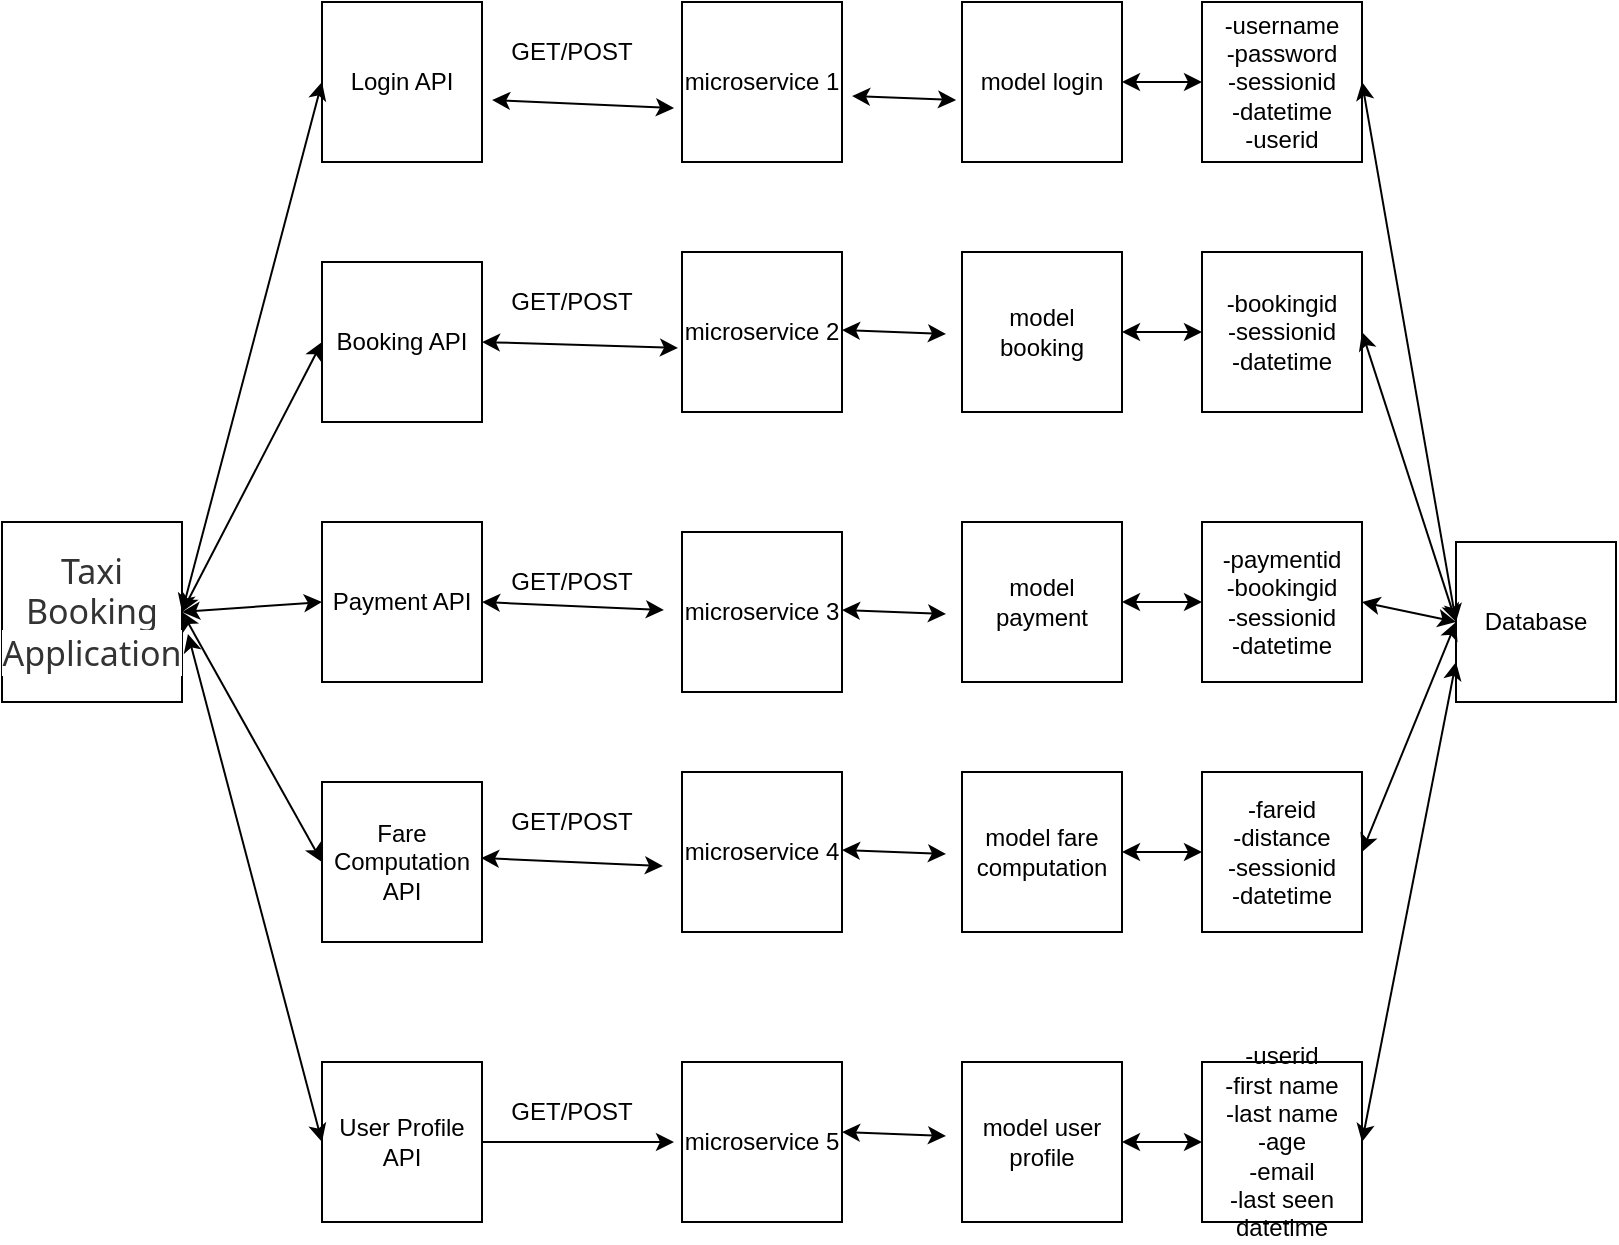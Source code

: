 <mxfile version="15.1.4" type="github">
  <diagram id="ttg2duOYvJFA7XfT8l74" name="Page-1">
    <mxGraphModel dx="946" dy="560" grid="1" gridSize="10" guides="1" tooltips="1" connect="1" arrows="1" fold="1" page="1" pageScale="1" pageWidth="827" pageHeight="1169" math="0" shadow="0">
      <root>
        <mxCell id="0" />
        <mxCell id="1" parent="0" />
        <mxCell id="DGDwppLJeXAfCGHZOQnD-1" value="Login API" style="whiteSpace=wrap;html=1;aspect=fixed;" vertex="1" parent="1">
          <mxGeometry x="180" y="55" width="80" height="80" as="geometry" />
        </mxCell>
        <mxCell id="DGDwppLJeXAfCGHZOQnD-2" value="Booking API" style="whiteSpace=wrap;html=1;aspect=fixed;" vertex="1" parent="1">
          <mxGeometry x="180" y="185" width="80" height="80" as="geometry" />
        </mxCell>
        <mxCell id="DGDwppLJeXAfCGHZOQnD-3" value="Payment API" style="whiteSpace=wrap;html=1;aspect=fixed;" vertex="1" parent="1">
          <mxGeometry x="180" y="315" width="80" height="80" as="geometry" />
        </mxCell>
        <mxCell id="DGDwppLJeXAfCGHZOQnD-4" value="Fare Computation API" style="whiteSpace=wrap;html=1;aspect=fixed;" vertex="1" parent="1">
          <mxGeometry x="180" y="445" width="80" height="80" as="geometry" />
        </mxCell>
        <mxCell id="DGDwppLJeXAfCGHZOQnD-5" value="User Profile API" style="whiteSpace=wrap;html=1;aspect=fixed;" vertex="1" parent="1">
          <mxGeometry x="180" y="585" width="80" height="80" as="geometry" />
        </mxCell>
        <mxCell id="DGDwppLJeXAfCGHZOQnD-6" value="&lt;span style=&quot;color: rgb(51 , 51 , 51) ; font-family: &amp;#34;segoe ui&amp;#34; , &amp;#34;segoe wp&amp;#34; , &amp;#34;tahoma&amp;#34; , &amp;#34;arial&amp;#34; , sans-serif ; font-size: 17px ; background-color: rgb(255 , 255 , 255)&quot;&gt;Taxi Booking Application&lt;/span&gt;" style="whiteSpace=wrap;html=1;aspect=fixed;" vertex="1" parent="1">
          <mxGeometry x="20" y="315" width="90" height="90" as="geometry" />
        </mxCell>
        <mxCell id="DGDwppLJeXAfCGHZOQnD-8" value="microservice 1" style="whiteSpace=wrap;html=1;aspect=fixed;" vertex="1" parent="1">
          <mxGeometry x="360" y="55" width="80" height="80" as="geometry" />
        </mxCell>
        <mxCell id="DGDwppLJeXAfCGHZOQnD-10" value="GET/POST" style="text;html=1;strokeColor=none;fillColor=none;align=center;verticalAlign=middle;whiteSpace=wrap;rounded=0;" vertex="1" parent="1">
          <mxGeometry x="270" y="70" width="70" height="20" as="geometry" />
        </mxCell>
        <mxCell id="DGDwppLJeXAfCGHZOQnD-13" value="" style="endArrow=classic;startArrow=classic;html=1;entryX=0;entryY=0.5;entryDx=0;entryDy=0;" edge="1" parent="1" target="DGDwppLJeXAfCGHZOQnD-1">
          <mxGeometry width="50" height="50" relative="1" as="geometry">
            <mxPoint x="110" y="360" as="sourcePoint" />
            <mxPoint x="440" y="210" as="targetPoint" />
          </mxGeometry>
        </mxCell>
        <mxCell id="DGDwppLJeXAfCGHZOQnD-14" value="" style="endArrow=classic;startArrow=classic;html=1;entryX=0;entryY=0.5;entryDx=0;entryDy=0;" edge="1" parent="1" target="DGDwppLJeXAfCGHZOQnD-2">
          <mxGeometry width="50" height="50" relative="1" as="geometry">
            <mxPoint x="110" y="360" as="sourcePoint" />
            <mxPoint x="440" y="310" as="targetPoint" />
          </mxGeometry>
        </mxCell>
        <mxCell id="DGDwppLJeXAfCGHZOQnD-15" value="" style="endArrow=classic;startArrow=classic;html=1;entryX=0;entryY=0.5;entryDx=0;entryDy=0;" edge="1" parent="1" target="DGDwppLJeXAfCGHZOQnD-3">
          <mxGeometry width="50" height="50" relative="1" as="geometry">
            <mxPoint x="110" y="360" as="sourcePoint" />
            <mxPoint x="440" y="400" as="targetPoint" />
          </mxGeometry>
        </mxCell>
        <mxCell id="DGDwppLJeXAfCGHZOQnD-16" value="" style="endArrow=classic;startArrow=classic;html=1;entryX=0;entryY=0.5;entryDx=0;entryDy=0;" edge="1" parent="1" target="DGDwppLJeXAfCGHZOQnD-4">
          <mxGeometry width="50" height="50" relative="1" as="geometry">
            <mxPoint x="110" y="360" as="sourcePoint" />
            <mxPoint x="440" y="400" as="targetPoint" />
          </mxGeometry>
        </mxCell>
        <mxCell id="DGDwppLJeXAfCGHZOQnD-17" value="" style="endArrow=classic;startArrow=classic;html=1;exitX=1.033;exitY=0.622;exitDx=0;exitDy=0;exitPerimeter=0;entryX=0;entryY=0.5;entryDx=0;entryDy=0;" edge="1" parent="1" source="DGDwppLJeXAfCGHZOQnD-6" target="DGDwppLJeXAfCGHZOQnD-5">
          <mxGeometry width="50" height="50" relative="1" as="geometry">
            <mxPoint x="390" y="450" as="sourcePoint" />
            <mxPoint x="440" y="400" as="targetPoint" />
          </mxGeometry>
        </mxCell>
        <mxCell id="DGDwppLJeXAfCGHZOQnD-20" value="microservice 2" style="whiteSpace=wrap;html=1;aspect=fixed;" vertex="1" parent="1">
          <mxGeometry x="360" y="180" width="80" height="80" as="geometry" />
        </mxCell>
        <mxCell id="DGDwppLJeXAfCGHZOQnD-22" value="GET/POST" style="text;html=1;strokeColor=none;fillColor=none;align=center;verticalAlign=middle;whiteSpace=wrap;rounded=0;" vertex="1" parent="1">
          <mxGeometry x="270" y="195" width="70" height="20" as="geometry" />
        </mxCell>
        <mxCell id="DGDwppLJeXAfCGHZOQnD-23" value="microservice 3" style="whiteSpace=wrap;html=1;aspect=fixed;" vertex="1" parent="1">
          <mxGeometry x="360" y="320" width="80" height="80" as="geometry" />
        </mxCell>
        <mxCell id="DGDwppLJeXAfCGHZOQnD-25" value="GET/POST" style="text;html=1;strokeColor=none;fillColor=none;align=center;verticalAlign=middle;whiteSpace=wrap;rounded=0;" vertex="1" parent="1">
          <mxGeometry x="270" y="335" width="70" height="20" as="geometry" />
        </mxCell>
        <mxCell id="DGDwppLJeXAfCGHZOQnD-26" value="microservice 4" style="whiteSpace=wrap;html=1;aspect=fixed;" vertex="1" parent="1">
          <mxGeometry x="360" y="440" width="80" height="80" as="geometry" />
        </mxCell>
        <mxCell id="DGDwppLJeXAfCGHZOQnD-28" value="GET/POST" style="text;html=1;strokeColor=none;fillColor=none;align=center;verticalAlign=middle;whiteSpace=wrap;rounded=0;" vertex="1" parent="1">
          <mxGeometry x="270" y="455" width="70" height="20" as="geometry" />
        </mxCell>
        <mxCell id="DGDwppLJeXAfCGHZOQnD-29" value="microservice 5" style="whiteSpace=wrap;html=1;aspect=fixed;" vertex="1" parent="1">
          <mxGeometry x="360" y="585" width="80" height="80" as="geometry" />
        </mxCell>
        <mxCell id="DGDwppLJeXAfCGHZOQnD-30" value="" style="endArrow=classic;html=1;exitX=1;exitY=0.5;exitDx=0;exitDy=0;" edge="1" parent="1">
          <mxGeometry width="50" height="50" relative="1" as="geometry">
            <mxPoint x="260" y="625" as="sourcePoint" />
            <mxPoint x="356" y="625" as="targetPoint" />
          </mxGeometry>
        </mxCell>
        <mxCell id="DGDwppLJeXAfCGHZOQnD-31" value="GET/POST" style="text;html=1;strokeColor=none;fillColor=none;align=center;verticalAlign=middle;whiteSpace=wrap;rounded=0;" vertex="1" parent="1">
          <mxGeometry x="270" y="600" width="70" height="20" as="geometry" />
        </mxCell>
        <mxCell id="DGDwppLJeXAfCGHZOQnD-32" value="" style="endArrow=classic;startArrow=classic;html=1;exitX=1;exitY=0.5;exitDx=0;exitDy=0;entryX=-0.025;entryY=0.6;entryDx=0;entryDy=0;entryPerimeter=0;" edge="1" parent="1" source="DGDwppLJeXAfCGHZOQnD-2" target="DGDwppLJeXAfCGHZOQnD-20">
          <mxGeometry width="50" height="50" relative="1" as="geometry">
            <mxPoint x="390" y="310" as="sourcePoint" />
            <mxPoint x="440" y="260" as="targetPoint" />
          </mxGeometry>
        </mxCell>
        <mxCell id="DGDwppLJeXAfCGHZOQnD-33" value="" style="endArrow=classic;startArrow=classic;html=1;exitX=1.063;exitY=0.613;exitDx=0;exitDy=0;exitPerimeter=0;entryX=-0.05;entryY=0.663;entryDx=0;entryDy=0;entryPerimeter=0;" edge="1" parent="1" source="DGDwppLJeXAfCGHZOQnD-1" target="DGDwppLJeXAfCGHZOQnD-8">
          <mxGeometry width="50" height="50" relative="1" as="geometry">
            <mxPoint x="390" y="310" as="sourcePoint" />
            <mxPoint x="440" y="260" as="targetPoint" />
          </mxGeometry>
        </mxCell>
        <mxCell id="DGDwppLJeXAfCGHZOQnD-34" value="" style="endArrow=classic;startArrow=classic;html=1;exitX=1.063;exitY=0.613;exitDx=0;exitDy=0;exitPerimeter=0;entryX=-0.05;entryY=0.663;entryDx=0;entryDy=0;entryPerimeter=0;" edge="1" parent="1">
          <mxGeometry width="50" height="50" relative="1" as="geometry">
            <mxPoint x="260.0" y="355" as="sourcePoint" />
            <mxPoint x="350.96" y="359" as="targetPoint" />
          </mxGeometry>
        </mxCell>
        <mxCell id="DGDwppLJeXAfCGHZOQnD-36" value="" style="endArrow=classic;startArrow=classic;html=1;exitX=1.063;exitY=0.613;exitDx=0;exitDy=0;exitPerimeter=0;entryX=-0.05;entryY=0.663;entryDx=0;entryDy=0;entryPerimeter=0;" edge="1" parent="1">
          <mxGeometry width="50" height="50" relative="1" as="geometry">
            <mxPoint x="259.52" y="483.0" as="sourcePoint" />
            <mxPoint x="350.48" y="487.0" as="targetPoint" />
          </mxGeometry>
        </mxCell>
        <mxCell id="DGDwppLJeXAfCGHZOQnD-37" value="model login" style="whiteSpace=wrap;html=1;aspect=fixed;" vertex="1" parent="1">
          <mxGeometry x="500" y="55" width="80" height="80" as="geometry" />
        </mxCell>
        <mxCell id="DGDwppLJeXAfCGHZOQnD-38" value="model booking" style="whiteSpace=wrap;html=1;aspect=fixed;" vertex="1" parent="1">
          <mxGeometry x="500" y="180" width="80" height="80" as="geometry" />
        </mxCell>
        <mxCell id="DGDwppLJeXAfCGHZOQnD-39" value="model payment" style="whiteSpace=wrap;html=1;aspect=fixed;" vertex="1" parent="1">
          <mxGeometry x="500" y="315" width="80" height="80" as="geometry" />
        </mxCell>
        <mxCell id="DGDwppLJeXAfCGHZOQnD-40" value="model fare computation" style="whiteSpace=wrap;html=1;aspect=fixed;" vertex="1" parent="1">
          <mxGeometry x="500" y="440" width="80" height="80" as="geometry" />
        </mxCell>
        <mxCell id="DGDwppLJeXAfCGHZOQnD-41" value="model user profile" style="whiteSpace=wrap;html=1;aspect=fixed;" vertex="1" parent="1">
          <mxGeometry x="500" y="585" width="80" height="80" as="geometry" />
        </mxCell>
        <mxCell id="DGDwppLJeXAfCGHZOQnD-42" value="-username&lt;br&gt;-password&lt;br&gt;-sessionid&lt;br&gt;-datetime&lt;br&gt;-userid" style="whiteSpace=wrap;html=1;aspect=fixed;" vertex="1" parent="1">
          <mxGeometry x="620" y="55" width="80" height="80" as="geometry" />
        </mxCell>
        <mxCell id="DGDwppLJeXAfCGHZOQnD-43" value="Database" style="whiteSpace=wrap;html=1;aspect=fixed;" vertex="1" parent="1">
          <mxGeometry x="747" y="325" width="80" height="80" as="geometry" />
        </mxCell>
        <mxCell id="DGDwppLJeXAfCGHZOQnD-44" value="" style="endArrow=classic;startArrow=classic;html=1;exitX=1.063;exitY=0.588;exitDx=0;exitDy=0;exitPerimeter=0;entryX=-0.037;entryY=0.613;entryDx=0;entryDy=0;entryPerimeter=0;" edge="1" parent="1" source="DGDwppLJeXAfCGHZOQnD-8" target="DGDwppLJeXAfCGHZOQnD-37">
          <mxGeometry width="50" height="50" relative="1" as="geometry">
            <mxPoint x="480" y="290" as="sourcePoint" />
            <mxPoint x="530" y="240" as="targetPoint" />
          </mxGeometry>
        </mxCell>
        <mxCell id="DGDwppLJeXAfCGHZOQnD-45" value="" style="endArrow=classic;startArrow=classic;html=1;exitX=1.063;exitY=0.588;exitDx=0;exitDy=0;exitPerimeter=0;entryX=-0.037;entryY=0.613;entryDx=0;entryDy=0;entryPerimeter=0;" edge="1" parent="1">
          <mxGeometry width="50" height="50" relative="1" as="geometry">
            <mxPoint x="440.0" y="219.0" as="sourcePoint" />
            <mxPoint x="492.0" y="221.0" as="targetPoint" />
          </mxGeometry>
        </mxCell>
        <mxCell id="DGDwppLJeXAfCGHZOQnD-46" value="" style="endArrow=classic;startArrow=classic;html=1;exitX=1.063;exitY=0.588;exitDx=0;exitDy=0;exitPerimeter=0;entryX=-0.037;entryY=0.613;entryDx=0;entryDy=0;entryPerimeter=0;" edge="1" parent="1">
          <mxGeometry width="50" height="50" relative="1" as="geometry">
            <mxPoint x="440.0" y="359" as="sourcePoint" />
            <mxPoint x="492.0" y="361" as="targetPoint" />
          </mxGeometry>
        </mxCell>
        <mxCell id="DGDwppLJeXAfCGHZOQnD-47" value="" style="endArrow=classic;startArrow=classic;html=1;exitX=1.063;exitY=0.588;exitDx=0;exitDy=0;exitPerimeter=0;entryX=-0.037;entryY=0.613;entryDx=0;entryDy=0;entryPerimeter=0;" edge="1" parent="1">
          <mxGeometry width="50" height="50" relative="1" as="geometry">
            <mxPoint x="440.0" y="479.0" as="sourcePoint" />
            <mxPoint x="492.0" y="481.0" as="targetPoint" />
          </mxGeometry>
        </mxCell>
        <mxCell id="DGDwppLJeXAfCGHZOQnD-48" value="" style="endArrow=classic;startArrow=classic;html=1;exitX=1;exitY=0.5;exitDx=0;exitDy=0;entryX=0;entryY=0.5;entryDx=0;entryDy=0;" edge="1" parent="1" source="DGDwppLJeXAfCGHZOQnD-37" target="DGDwppLJeXAfCGHZOQnD-42">
          <mxGeometry width="50" height="50" relative="1" as="geometry">
            <mxPoint x="480" y="290" as="sourcePoint" />
            <mxPoint x="530" y="240" as="targetPoint" />
          </mxGeometry>
        </mxCell>
        <mxCell id="DGDwppLJeXAfCGHZOQnD-49" value="-bookingid&lt;br&gt;-sessionid&lt;br&gt;-datetime" style="whiteSpace=wrap;html=1;aspect=fixed;" vertex="1" parent="1">
          <mxGeometry x="620" y="180" width="80" height="80" as="geometry" />
        </mxCell>
        <mxCell id="DGDwppLJeXAfCGHZOQnD-50" value="" style="endArrow=classic;startArrow=classic;html=1;exitX=1;exitY=0.5;exitDx=0;exitDy=0;entryX=0;entryY=0.5;entryDx=0;entryDy=0;" edge="1" parent="1" target="DGDwppLJeXAfCGHZOQnD-49">
          <mxGeometry width="50" height="50" relative="1" as="geometry">
            <mxPoint x="580" y="220" as="sourcePoint" />
            <mxPoint x="530" y="365" as="targetPoint" />
          </mxGeometry>
        </mxCell>
        <mxCell id="DGDwppLJeXAfCGHZOQnD-51" value="-paymentid&lt;br&gt;-bookingid&lt;br&gt;-sessionid&lt;br&gt;-datetime" style="whiteSpace=wrap;html=1;aspect=fixed;" vertex="1" parent="1">
          <mxGeometry x="620" y="315" width="80" height="80" as="geometry" />
        </mxCell>
        <mxCell id="DGDwppLJeXAfCGHZOQnD-52" value="" style="endArrow=classic;startArrow=classic;html=1;exitX=1;exitY=0.5;exitDx=0;exitDy=0;entryX=0;entryY=0.5;entryDx=0;entryDy=0;" edge="1" parent="1" target="DGDwppLJeXAfCGHZOQnD-51">
          <mxGeometry width="50" height="50" relative="1" as="geometry">
            <mxPoint x="580" y="355" as="sourcePoint" />
            <mxPoint x="530" y="500" as="targetPoint" />
          </mxGeometry>
        </mxCell>
        <mxCell id="DGDwppLJeXAfCGHZOQnD-53" value="-fareid&lt;br&gt;-distance&lt;br&gt;-sessionid&lt;br&gt;-datetime" style="whiteSpace=wrap;html=1;aspect=fixed;" vertex="1" parent="1">
          <mxGeometry x="620" y="440" width="80" height="80" as="geometry" />
        </mxCell>
        <mxCell id="DGDwppLJeXAfCGHZOQnD-54" value="" style="endArrow=classic;startArrow=classic;html=1;exitX=1;exitY=0.5;exitDx=0;exitDy=0;entryX=0;entryY=0.5;entryDx=0;entryDy=0;" edge="1" parent="1" target="DGDwppLJeXAfCGHZOQnD-53">
          <mxGeometry width="50" height="50" relative="1" as="geometry">
            <mxPoint x="580" y="480" as="sourcePoint" />
            <mxPoint x="530" y="625" as="targetPoint" />
          </mxGeometry>
        </mxCell>
        <mxCell id="DGDwppLJeXAfCGHZOQnD-55" value="-userid&lt;br&gt;-first name&lt;br&gt;-last name&lt;br&gt;-age&lt;br&gt;-email&lt;br&gt;-last seen datetime" style="whiteSpace=wrap;html=1;aspect=fixed;" vertex="1" parent="1">
          <mxGeometry x="620" y="585" width="80" height="80" as="geometry" />
        </mxCell>
        <mxCell id="DGDwppLJeXAfCGHZOQnD-56" value="" style="endArrow=classic;startArrow=classic;html=1;exitX=1;exitY=0.5;exitDx=0;exitDy=0;entryX=0;entryY=0.5;entryDx=0;entryDy=0;" edge="1" parent="1" target="DGDwppLJeXAfCGHZOQnD-55">
          <mxGeometry width="50" height="50" relative="1" as="geometry">
            <mxPoint x="580" y="625" as="sourcePoint" />
            <mxPoint x="530" y="770" as="targetPoint" />
          </mxGeometry>
        </mxCell>
        <mxCell id="DGDwppLJeXAfCGHZOQnD-57" value="" style="endArrow=classic;startArrow=classic;html=1;exitX=1.063;exitY=0.588;exitDx=0;exitDy=0;exitPerimeter=0;entryX=-0.037;entryY=0.613;entryDx=0;entryDy=0;entryPerimeter=0;" edge="1" parent="1">
          <mxGeometry width="50" height="50" relative="1" as="geometry">
            <mxPoint x="440" y="620" as="sourcePoint" />
            <mxPoint x="492" y="622" as="targetPoint" />
          </mxGeometry>
        </mxCell>
        <mxCell id="DGDwppLJeXAfCGHZOQnD-58" value="" style="endArrow=classic;startArrow=classic;html=1;entryX=0;entryY=0.5;entryDx=0;entryDy=0;" edge="1" parent="1" target="DGDwppLJeXAfCGHZOQnD-43">
          <mxGeometry width="50" height="50" relative="1" as="geometry">
            <mxPoint x="700" y="95" as="sourcePoint" />
            <mxPoint x="530" y="340" as="targetPoint" />
          </mxGeometry>
        </mxCell>
        <mxCell id="DGDwppLJeXAfCGHZOQnD-59" value="" style="endArrow=classic;startArrow=classic;html=1;entryX=0;entryY=0.5;entryDx=0;entryDy=0;exitX=1;exitY=0.5;exitDx=0;exitDy=0;" edge="1" parent="1" source="DGDwppLJeXAfCGHZOQnD-49" target="DGDwppLJeXAfCGHZOQnD-43">
          <mxGeometry width="50" height="50" relative="1" as="geometry">
            <mxPoint x="710" y="105" as="sourcePoint" />
            <mxPoint x="757" y="375" as="targetPoint" />
          </mxGeometry>
        </mxCell>
        <mxCell id="DGDwppLJeXAfCGHZOQnD-60" value="" style="endArrow=classic;startArrow=classic;html=1;entryX=0;entryY=0.5;entryDx=0;entryDy=0;exitX=1;exitY=0.5;exitDx=0;exitDy=0;" edge="1" parent="1" source="DGDwppLJeXAfCGHZOQnD-51" target="DGDwppLJeXAfCGHZOQnD-43">
          <mxGeometry width="50" height="50" relative="1" as="geometry">
            <mxPoint x="720" y="115" as="sourcePoint" />
            <mxPoint x="767" y="385" as="targetPoint" />
          </mxGeometry>
        </mxCell>
        <mxCell id="DGDwppLJeXAfCGHZOQnD-61" value="" style="endArrow=classic;startArrow=classic;html=1;entryX=0;entryY=0.5;entryDx=0;entryDy=0;exitX=1;exitY=0.5;exitDx=0;exitDy=0;" edge="1" parent="1" source="DGDwppLJeXAfCGHZOQnD-53" target="DGDwppLJeXAfCGHZOQnD-43">
          <mxGeometry width="50" height="50" relative="1" as="geometry">
            <mxPoint x="730" y="125" as="sourcePoint" />
            <mxPoint x="777" y="395" as="targetPoint" />
          </mxGeometry>
        </mxCell>
        <mxCell id="DGDwppLJeXAfCGHZOQnD-62" value="" style="endArrow=classic;startArrow=classic;html=1;entryX=0;entryY=0.75;entryDx=0;entryDy=0;exitX=1;exitY=0.5;exitDx=0;exitDy=0;" edge="1" parent="1" source="DGDwppLJeXAfCGHZOQnD-55" target="DGDwppLJeXAfCGHZOQnD-43">
          <mxGeometry width="50" height="50" relative="1" as="geometry">
            <mxPoint x="740" y="135" as="sourcePoint" />
            <mxPoint x="787" y="405" as="targetPoint" />
          </mxGeometry>
        </mxCell>
      </root>
    </mxGraphModel>
  </diagram>
</mxfile>
